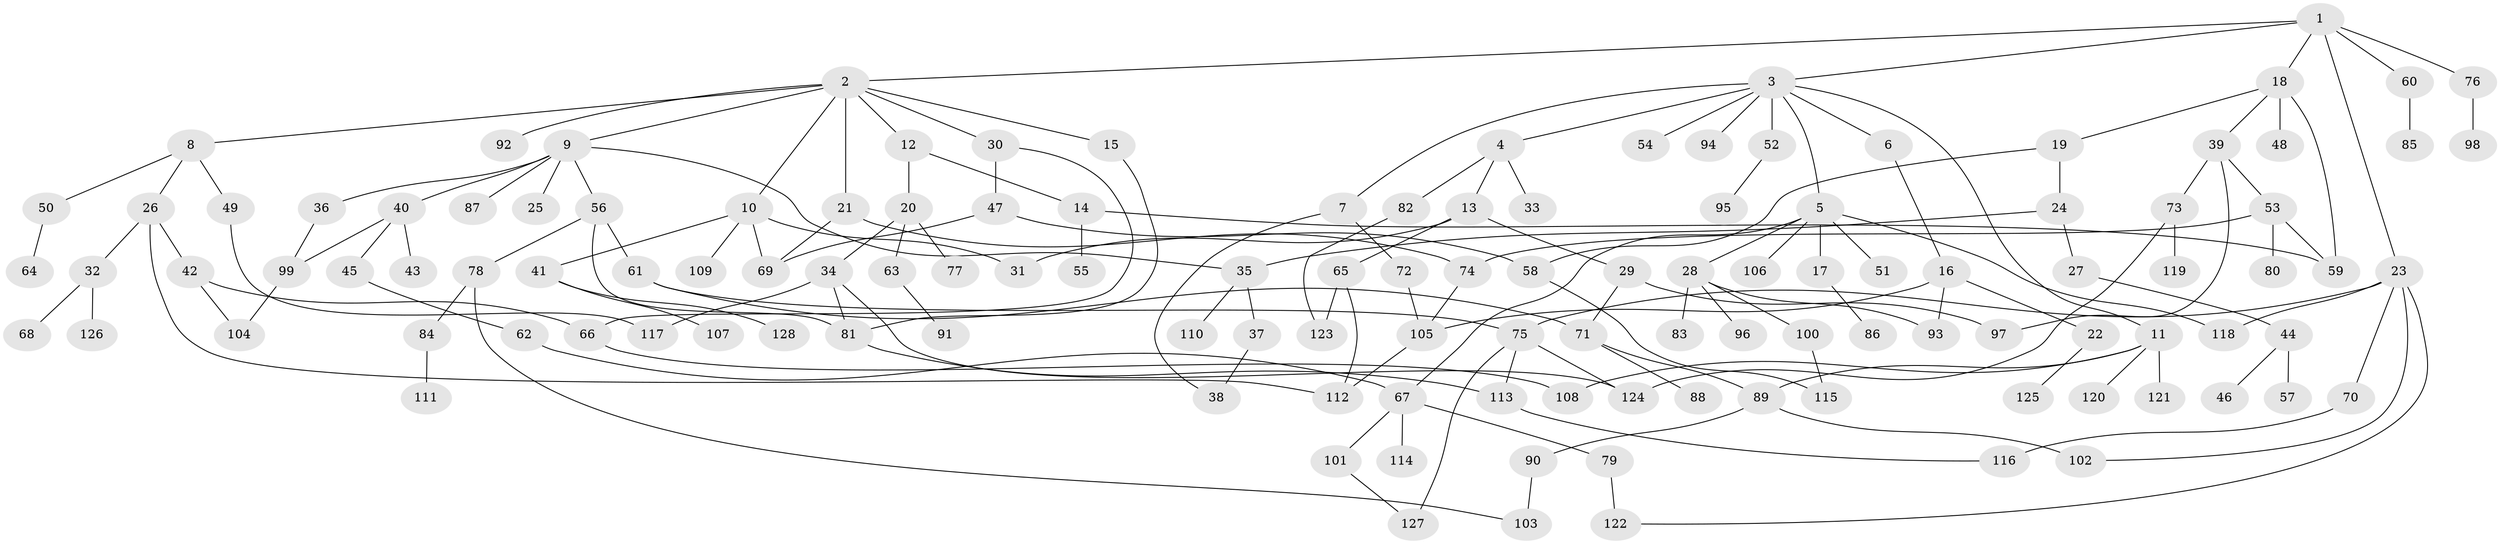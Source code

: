 // Generated by graph-tools (version 1.1) at 2025/01/03/09/25 03:01:00]
// undirected, 128 vertices, 164 edges
graph export_dot {
graph [start="1"]
  node [color=gray90,style=filled];
  1;
  2;
  3;
  4;
  5;
  6;
  7;
  8;
  9;
  10;
  11;
  12;
  13;
  14;
  15;
  16;
  17;
  18;
  19;
  20;
  21;
  22;
  23;
  24;
  25;
  26;
  27;
  28;
  29;
  30;
  31;
  32;
  33;
  34;
  35;
  36;
  37;
  38;
  39;
  40;
  41;
  42;
  43;
  44;
  45;
  46;
  47;
  48;
  49;
  50;
  51;
  52;
  53;
  54;
  55;
  56;
  57;
  58;
  59;
  60;
  61;
  62;
  63;
  64;
  65;
  66;
  67;
  68;
  69;
  70;
  71;
  72;
  73;
  74;
  75;
  76;
  77;
  78;
  79;
  80;
  81;
  82;
  83;
  84;
  85;
  86;
  87;
  88;
  89;
  90;
  91;
  92;
  93;
  94;
  95;
  96;
  97;
  98;
  99;
  100;
  101;
  102;
  103;
  104;
  105;
  106;
  107;
  108;
  109;
  110;
  111;
  112;
  113;
  114;
  115;
  116;
  117;
  118;
  119;
  120;
  121;
  122;
  123;
  124;
  125;
  126;
  127;
  128;
  1 -- 2;
  1 -- 3;
  1 -- 18;
  1 -- 23;
  1 -- 60;
  1 -- 76;
  2 -- 8;
  2 -- 9;
  2 -- 10;
  2 -- 12;
  2 -- 15;
  2 -- 21;
  2 -- 30;
  2 -- 92;
  3 -- 4;
  3 -- 5;
  3 -- 6;
  3 -- 7;
  3 -- 11;
  3 -- 52;
  3 -- 54;
  3 -- 94;
  4 -- 13;
  4 -- 33;
  4 -- 82;
  5 -- 17;
  5 -- 28;
  5 -- 51;
  5 -- 67;
  5 -- 106;
  5 -- 118;
  6 -- 16;
  7 -- 38;
  7 -- 72;
  8 -- 26;
  8 -- 49;
  8 -- 50;
  9 -- 25;
  9 -- 36;
  9 -- 40;
  9 -- 56;
  9 -- 87;
  9 -- 35;
  10 -- 41;
  10 -- 109;
  10 -- 31;
  10 -- 69;
  11 -- 89;
  11 -- 108;
  11 -- 120;
  11 -- 121;
  12 -- 14;
  12 -- 20;
  13 -- 29;
  13 -- 31;
  13 -- 65;
  14 -- 55;
  14 -- 59;
  15 -- 81;
  16 -- 22;
  16 -- 93;
  16 -- 105;
  17 -- 86;
  18 -- 19;
  18 -- 39;
  18 -- 48;
  18 -- 59;
  19 -- 24;
  19 -- 58;
  20 -- 34;
  20 -- 63;
  20 -- 77;
  21 -- 74;
  21 -- 69;
  22 -- 125;
  23 -- 70;
  23 -- 75;
  23 -- 102;
  23 -- 122;
  23 -- 118;
  24 -- 27;
  24 -- 35;
  26 -- 32;
  26 -- 42;
  26 -- 112;
  27 -- 44;
  28 -- 83;
  28 -- 96;
  28 -- 100;
  28 -- 93;
  29 -- 97;
  29 -- 71;
  30 -- 47;
  30 -- 66;
  32 -- 68;
  32 -- 126;
  34 -- 124;
  34 -- 81;
  34 -- 117;
  35 -- 37;
  35 -- 110;
  36 -- 99;
  37 -- 38;
  39 -- 53;
  39 -- 73;
  39 -- 97;
  40 -- 43;
  40 -- 45;
  40 -- 99;
  41 -- 107;
  41 -- 128;
  42 -- 66;
  42 -- 104;
  44 -- 46;
  44 -- 57;
  45 -- 62;
  47 -- 69;
  47 -- 58;
  49 -- 117;
  50 -- 64;
  52 -- 95;
  53 -- 74;
  53 -- 80;
  53 -- 59;
  56 -- 61;
  56 -- 78;
  56 -- 81;
  58 -- 115;
  60 -- 85;
  61 -- 71;
  61 -- 75;
  62 -- 67;
  63 -- 91;
  65 -- 123;
  65 -- 112;
  66 -- 108;
  67 -- 79;
  67 -- 101;
  67 -- 114;
  70 -- 116;
  71 -- 88;
  71 -- 89;
  72 -- 105;
  73 -- 119;
  73 -- 124;
  74 -- 105;
  75 -- 113;
  75 -- 127;
  75 -- 124;
  76 -- 98;
  78 -- 84;
  78 -- 103;
  79 -- 122;
  81 -- 113;
  82 -- 123;
  84 -- 111;
  89 -- 90;
  89 -- 102;
  90 -- 103;
  99 -- 104;
  100 -- 115;
  101 -- 127;
  105 -- 112;
  113 -- 116;
}
